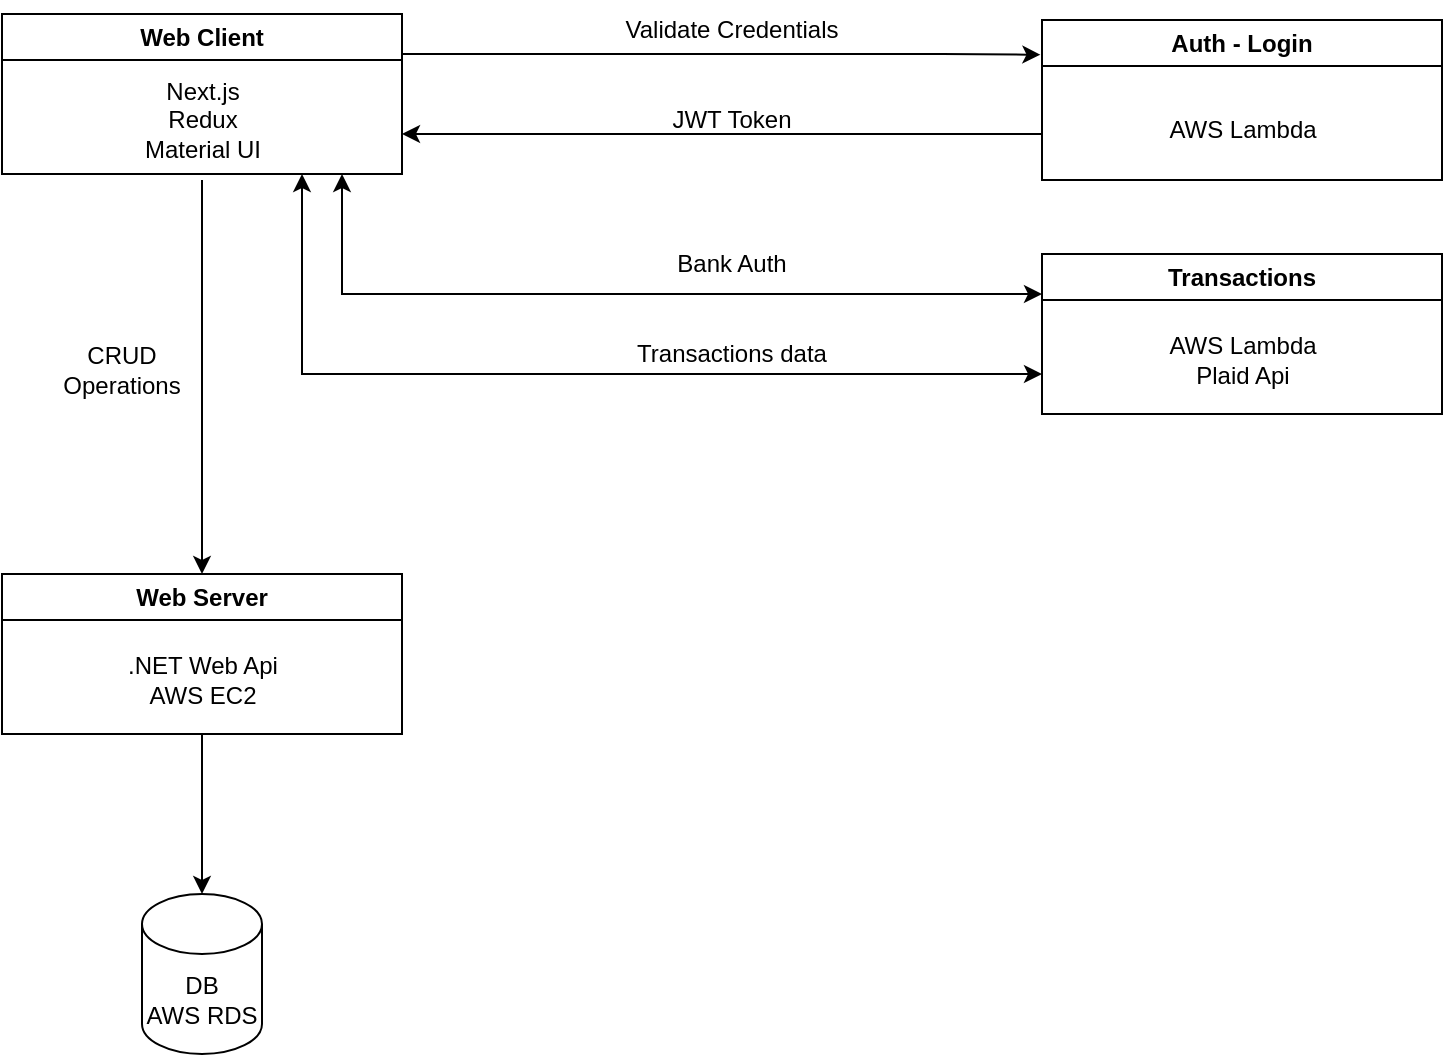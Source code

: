 <mxfile version="23.1.1" type="device">
  <diagram name="Page-1" id="mq1j022mUTeB_4BW17wl">
    <mxGraphModel dx="1194" dy="756" grid="1" gridSize="10" guides="1" tooltips="1" connect="1" arrows="1" fold="1" page="1" pageScale="1" pageWidth="850" pageHeight="1100" math="0" shadow="0">
      <root>
        <mxCell id="0" />
        <mxCell id="1" parent="0" />
        <mxCell id="QzH0s34pscY7lDOKisou-2" value="Web Client" style="swimlane;whiteSpace=wrap;html=1;" parent="1" vertex="1">
          <mxGeometry x="80" y="197" width="200" height="80" as="geometry" />
        </mxCell>
        <mxCell id="QzH0s34pscY7lDOKisou-3" value="Next.js&lt;br&gt;Redux&lt;br&gt;Material UI" style="text;html=1;align=center;verticalAlign=middle;resizable=0;points=[];autosize=1;strokeColor=none;fillColor=none;" parent="1" vertex="1">
          <mxGeometry x="140" y="220" width="80" height="60" as="geometry" />
        </mxCell>
        <mxCell id="QzH0s34pscY7lDOKisou-4" value="Auth - Login" style="swimlane;whiteSpace=wrap;html=1;" parent="1" vertex="1">
          <mxGeometry x="600" y="200" width="200" height="80" as="geometry" />
        </mxCell>
        <mxCell id="QzH0s34pscY7lDOKisou-5" value="AWS Lambda" style="text;html=1;align=center;verticalAlign=middle;resizable=0;points=[];autosize=1;strokeColor=none;fillColor=none;" parent="QzH0s34pscY7lDOKisou-4" vertex="1">
          <mxGeometry x="50" y="40" width="100" height="30" as="geometry" />
        </mxCell>
        <mxCell id="QzH0s34pscY7lDOKisou-6" value="Web Server" style="swimlane;whiteSpace=wrap;html=1;" parent="1" vertex="1">
          <mxGeometry x="80" y="477" width="200" height="80" as="geometry" />
        </mxCell>
        <mxCell id="QzH0s34pscY7lDOKisou-7" value=".NET Web Api&lt;br&gt;AWS EC2" style="text;html=1;align=center;verticalAlign=middle;resizable=0;points=[];autosize=1;strokeColor=none;fillColor=none;" parent="1" vertex="1">
          <mxGeometry x="130" y="510" width="100" height="40" as="geometry" />
        </mxCell>
        <mxCell id="QzH0s34pscY7lDOKisou-8" value="" style="endArrow=classic;html=1;rounded=0;exitX=1;exitY=0.25;exitDx=0;exitDy=0;entryX=-0.004;entryY=0.217;entryDx=0;entryDy=0;entryPerimeter=0;" parent="1" source="QzH0s34pscY7lDOKisou-2" target="QzH0s34pscY7lDOKisou-4" edge="1">
          <mxGeometry width="50" height="50" relative="1" as="geometry">
            <mxPoint x="400" y="447" as="sourcePoint" />
            <mxPoint x="590" y="157" as="targetPoint" />
            <Array as="points">
              <mxPoint x="550" y="217" />
            </Array>
          </mxGeometry>
        </mxCell>
        <mxCell id="QzH0s34pscY7lDOKisou-9" value="" style="endArrow=classic;html=1;rounded=0;entryX=1;entryY=0.75;entryDx=0;entryDy=0;" parent="1" target="QzH0s34pscY7lDOKisou-2" edge="1">
          <mxGeometry width="50" height="50" relative="1" as="geometry">
            <mxPoint x="600" y="257" as="sourcePoint" />
            <mxPoint x="450" y="397" as="targetPoint" />
            <Array as="points">
              <mxPoint x="450" y="257" />
            </Array>
          </mxGeometry>
        </mxCell>
        <mxCell id="QzH0s34pscY7lDOKisou-10" value="JWT Token" style="text;html=1;strokeColor=none;fillColor=none;align=center;verticalAlign=middle;whiteSpace=wrap;rounded=0;" parent="1" vertex="1">
          <mxGeometry x="410" y="235" width="70" height="30" as="geometry" />
        </mxCell>
        <mxCell id="QzH0s34pscY7lDOKisou-11" value="Validate Credentials" style="text;html=1;strokeColor=none;fillColor=none;align=center;verticalAlign=middle;whiteSpace=wrap;rounded=0;" parent="1" vertex="1">
          <mxGeometry x="385" y="190" width="120" height="30" as="geometry" />
        </mxCell>
        <mxCell id="QzH0s34pscY7lDOKisou-12" value="" style="endArrow=classic;html=1;rounded=0;entryX=0.5;entryY=0;entryDx=0;entryDy=0;" parent="1" source="QzH0s34pscY7lDOKisou-3" target="QzH0s34pscY7lDOKisou-6" edge="1">
          <mxGeometry width="50" height="50" relative="1" as="geometry">
            <mxPoint x="400" y="447" as="sourcePoint" />
            <mxPoint x="450" y="397" as="targetPoint" />
          </mxGeometry>
        </mxCell>
        <mxCell id="QzH0s34pscY7lDOKisou-17" value="DB&lt;br&gt;AWS RDS" style="shape=cylinder3;whiteSpace=wrap;html=1;boundedLbl=1;backgroundOutline=1;size=15;" parent="1" vertex="1">
          <mxGeometry x="150" y="637" width="60" height="80" as="geometry" />
        </mxCell>
        <mxCell id="QzH0s34pscY7lDOKisou-19" style="edgeStyle=orthogonalEdgeStyle;rounded=0;orthogonalLoop=1;jettySize=auto;html=1;exitX=0.5;exitY=1;exitDx=0;exitDy=0;entryX=0.5;entryY=0;entryDx=0;entryDy=0;entryPerimeter=0;" parent="1" source="QzH0s34pscY7lDOKisou-6" target="QzH0s34pscY7lDOKisou-17" edge="1">
          <mxGeometry relative="1" as="geometry" />
        </mxCell>
        <mxCell id="QzH0s34pscY7lDOKisou-20" value="Transactions" style="swimlane;whiteSpace=wrap;html=1;" parent="1" vertex="1">
          <mxGeometry x="600" y="317" width="200" height="80" as="geometry" />
        </mxCell>
        <mxCell id="QzH0s34pscY7lDOKisou-22" value="AWS Lambda&lt;br&gt;Plaid Api" style="text;html=1;align=center;verticalAlign=middle;resizable=0;points=[];autosize=1;strokeColor=none;fillColor=none;" parent="1" vertex="1">
          <mxGeometry x="650" y="350" width="100" height="40" as="geometry" />
        </mxCell>
        <mxCell id="QzH0s34pscY7lDOKisou-23" value="" style="endArrow=classic;startArrow=classic;html=1;rounded=0;entryX=0;entryY=0.25;entryDx=0;entryDy=0;" parent="1" target="QzH0s34pscY7lDOKisou-20" edge="1">
          <mxGeometry width="50" height="50" relative="1" as="geometry">
            <mxPoint x="250" y="277" as="sourcePoint" />
            <mxPoint x="450" y="327" as="targetPoint" />
            <Array as="points">
              <mxPoint x="250" y="337" />
            </Array>
          </mxGeometry>
        </mxCell>
        <mxCell id="QzH0s34pscY7lDOKisou-24" value="" style="endArrow=classic;startArrow=classic;html=1;rounded=0;exitX=0.75;exitY=1;exitDx=0;exitDy=0;entryX=0;entryY=0.75;entryDx=0;entryDy=0;" parent="1" source="QzH0s34pscY7lDOKisou-2" target="QzH0s34pscY7lDOKisou-20" edge="1">
          <mxGeometry width="50" height="50" relative="1" as="geometry">
            <mxPoint x="400" y="377" as="sourcePoint" />
            <mxPoint x="450" y="327" as="targetPoint" />
            <Array as="points">
              <mxPoint x="230" y="377" />
            </Array>
          </mxGeometry>
        </mxCell>
        <mxCell id="QzH0s34pscY7lDOKisou-25" value="Bank Auth" style="text;html=1;strokeColor=none;fillColor=none;align=center;verticalAlign=middle;whiteSpace=wrap;rounded=0;" parent="1" vertex="1">
          <mxGeometry x="365" y="307" width="160" height="30" as="geometry" />
        </mxCell>
        <mxCell id="QzH0s34pscY7lDOKisou-26" value="Transactions data" style="text;html=1;strokeColor=none;fillColor=none;align=center;verticalAlign=middle;whiteSpace=wrap;rounded=0;" parent="1" vertex="1">
          <mxGeometry x="365" y="352" width="160" height="30" as="geometry" />
        </mxCell>
        <mxCell id="QzH0s34pscY7lDOKisou-28" value="CRUD Operations" style="text;html=1;strokeColor=none;fillColor=none;align=center;verticalAlign=middle;whiteSpace=wrap;rounded=0;" parent="1" vertex="1">
          <mxGeometry x="110" y="360" width="60" height="30" as="geometry" />
        </mxCell>
      </root>
    </mxGraphModel>
  </diagram>
</mxfile>
